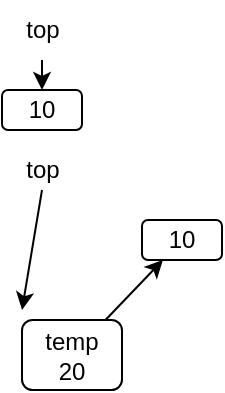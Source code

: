 <mxfile>
    <diagram id="0DeWUSQpLL4vf1Iepdup" name="Page-1">
        <mxGraphModel dx="769" dy="323" grid="1" gridSize="10" guides="1" tooltips="1" connect="1" arrows="1" fold="1" page="1" pageScale="1" pageWidth="850" pageHeight="1100" math="0" shadow="0">
            <root>
                <mxCell id="0"/>
                <mxCell id="1" parent="0"/>
                <mxCell id="2" value="10" style="rounded=1;whiteSpace=wrap;html=1;" vertex="1" parent="1">
                    <mxGeometry x="350" y="215" width="40" height="20" as="geometry"/>
                </mxCell>
                <mxCell id="5" style="edgeStyle=none;html=1;entryX=0.5;entryY=0;entryDx=0;entryDy=0;" edge="1" parent="1" source="4" target="2">
                    <mxGeometry relative="1" as="geometry"/>
                </mxCell>
                <mxCell id="4" value="top" style="text;html=1;align=center;verticalAlign=middle;resizable=0;points=[];autosize=1;strokeColor=none;fillColor=none;" vertex="1" parent="1">
                    <mxGeometry x="350" y="170" width="40" height="30" as="geometry"/>
                </mxCell>
                <mxCell id="8" style="edgeStyle=none;html=1;" edge="1" parent="1">
                    <mxGeometry relative="1" as="geometry">
                        <mxPoint x="370" y="265.0" as="sourcePoint"/>
                        <mxPoint x="360" y="325" as="targetPoint"/>
                    </mxGeometry>
                </mxCell>
                <mxCell id="9" value="top" style="text;html=1;align=center;verticalAlign=middle;resizable=0;points=[];autosize=1;strokeColor=none;fillColor=none;" vertex="1" parent="1">
                    <mxGeometry x="350" y="240" width="40" height="30" as="geometry"/>
                </mxCell>
                <mxCell id="10" value="10" style="rounded=1;whiteSpace=wrap;html=1;" vertex="1" parent="1">
                    <mxGeometry x="420" y="280" width="40" height="20" as="geometry"/>
                </mxCell>
                <mxCell id="15" style="edgeStyle=none;html=1;" edge="1" parent="1" source="14" target="10">
                    <mxGeometry relative="1" as="geometry"/>
                </mxCell>
                <mxCell id="14" value="temp&lt;br&gt;20" style="rounded=1;whiteSpace=wrap;html=1;" vertex="1" parent="1">
                    <mxGeometry x="360" y="330" width="50" height="35" as="geometry"/>
                </mxCell>
            </root>
        </mxGraphModel>
    </diagram>
</mxfile>